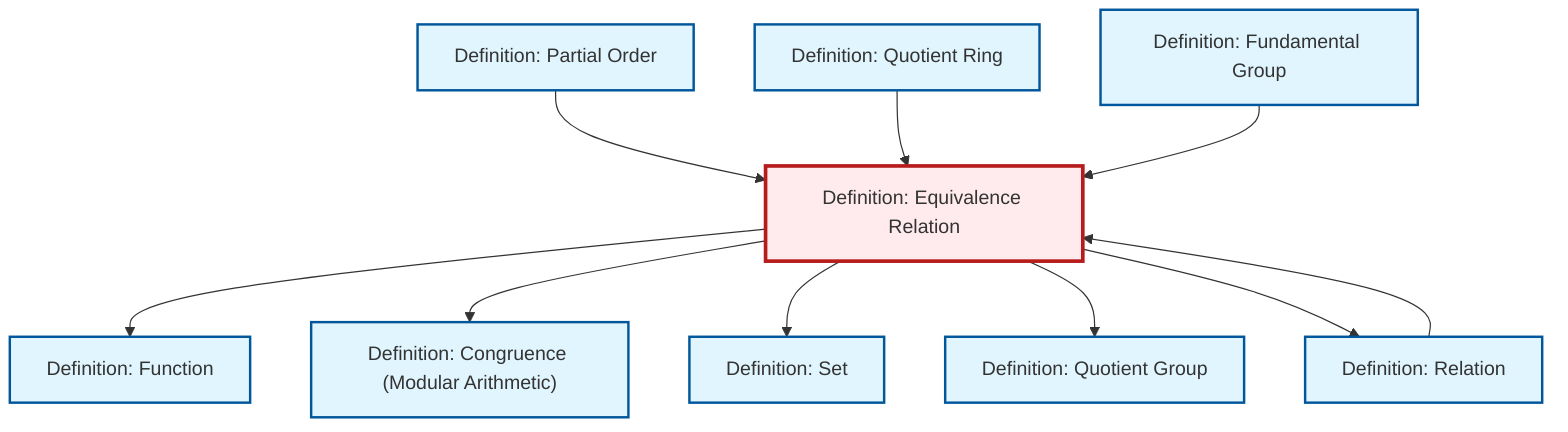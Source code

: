 graph TD
    classDef definition fill:#e1f5fe,stroke:#01579b,stroke-width:2px
    classDef theorem fill:#f3e5f5,stroke:#4a148c,stroke-width:2px
    classDef axiom fill:#fff3e0,stroke:#e65100,stroke-width:2px
    classDef example fill:#e8f5e9,stroke:#1b5e20,stroke-width:2px
    classDef current fill:#ffebee,stroke:#b71c1c,stroke-width:3px
    def-equivalence-relation["Definition: Equivalence Relation"]:::definition
    def-quotient-ring["Definition: Quotient Ring"]:::definition
    def-function["Definition: Function"]:::definition
    def-fundamental-group["Definition: Fundamental Group"]:::definition
    def-partial-order["Definition: Partial Order"]:::definition
    def-relation["Definition: Relation"]:::definition
    def-set["Definition: Set"]:::definition
    def-quotient-group["Definition: Quotient Group"]:::definition
    def-congruence["Definition: Congruence (Modular Arithmetic)"]:::definition
    def-equivalence-relation --> def-function
    def-equivalence-relation --> def-congruence
    def-relation --> def-equivalence-relation
    def-partial-order --> def-equivalence-relation
    def-equivalence-relation --> def-set
    def-equivalence-relation --> def-quotient-group
    def-equivalence-relation --> def-relation
    def-quotient-ring --> def-equivalence-relation
    def-fundamental-group --> def-equivalence-relation
    class def-equivalence-relation current
